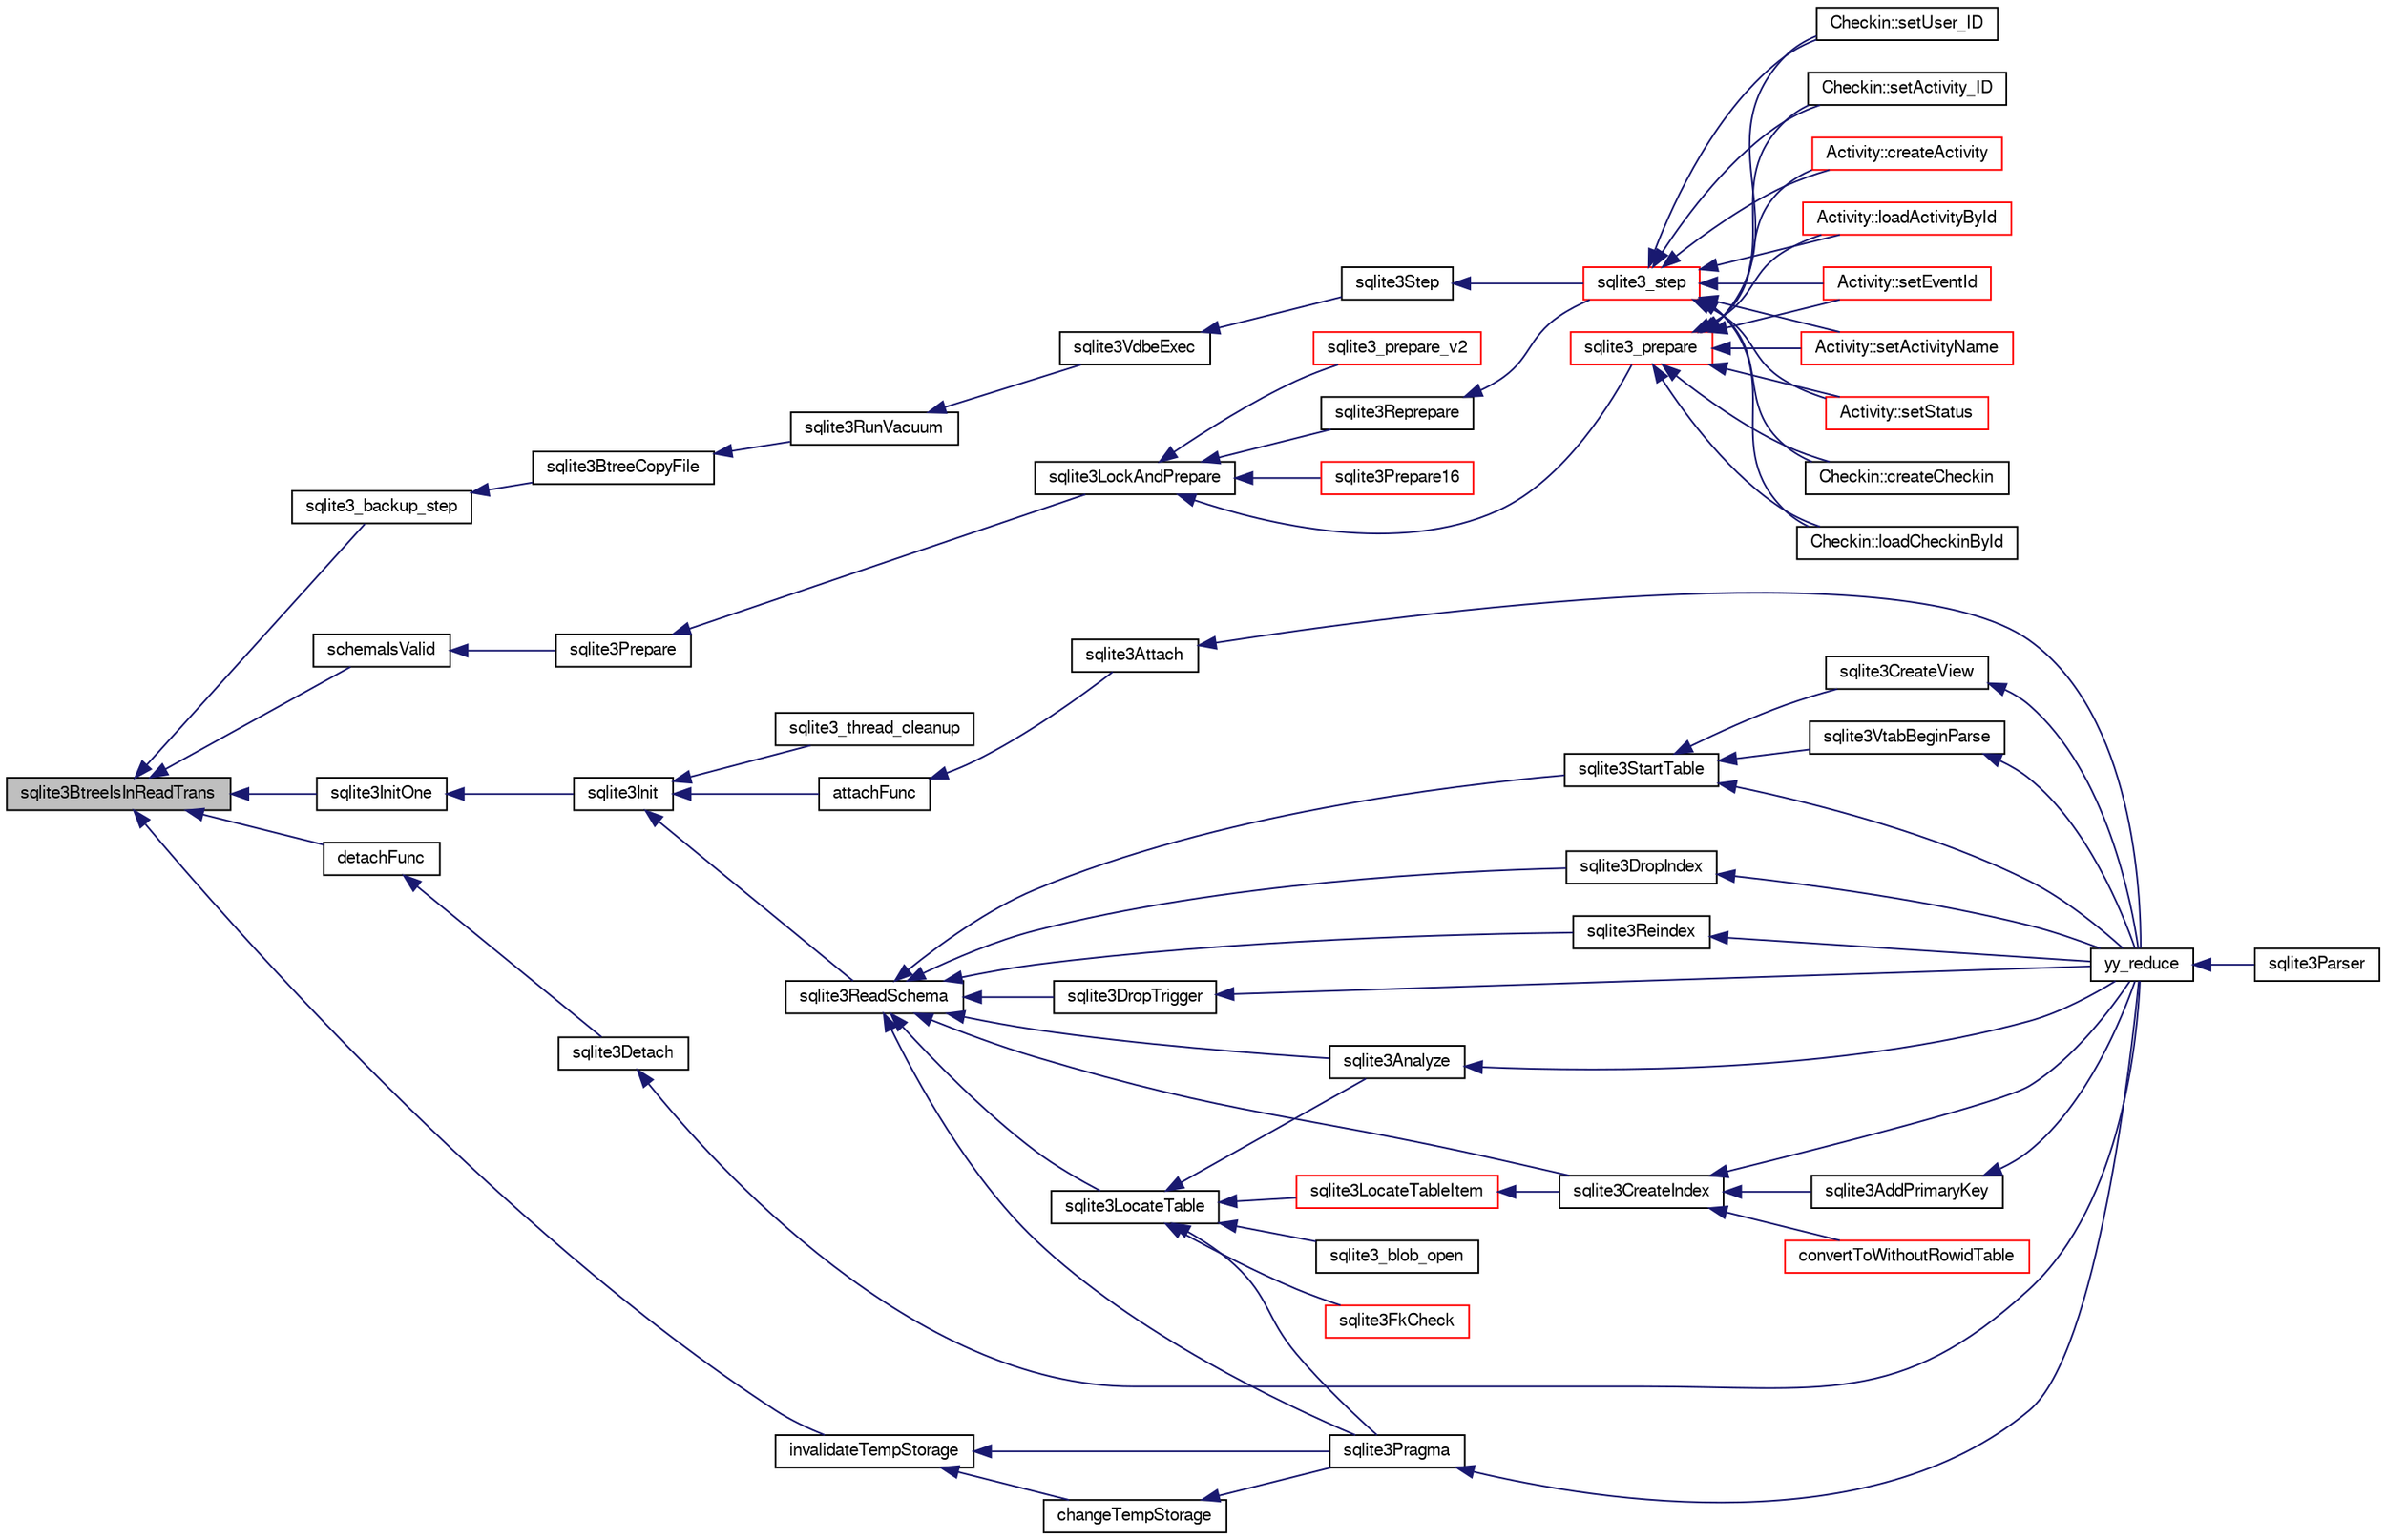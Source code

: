 digraph "sqlite3BtreeIsInReadTrans"
{
  edge [fontname="FreeSans",fontsize="10",labelfontname="FreeSans",labelfontsize="10"];
  node [fontname="FreeSans",fontsize="10",shape=record];
  rankdir="LR";
  Node454949 [label="sqlite3BtreeIsInReadTrans",height=0.2,width=0.4,color="black", fillcolor="grey75", style="filled", fontcolor="black"];
  Node454949 -> Node454950 [dir="back",color="midnightblue",fontsize="10",style="solid",fontname="FreeSans"];
  Node454950 [label="sqlite3_backup_step",height=0.2,width=0.4,color="black", fillcolor="white", style="filled",URL="$sqlite3_8h.html#a1699b75e98d082eebc465a9e64c35269"];
  Node454950 -> Node454951 [dir="back",color="midnightblue",fontsize="10",style="solid",fontname="FreeSans"];
  Node454951 [label="sqlite3BtreeCopyFile",height=0.2,width=0.4,color="black", fillcolor="white", style="filled",URL="$sqlite3_8c.html#a4d9e19a79f0d5c1dfcef0bd137ae83f9"];
  Node454951 -> Node454952 [dir="back",color="midnightblue",fontsize="10",style="solid",fontname="FreeSans"];
  Node454952 [label="sqlite3RunVacuum",height=0.2,width=0.4,color="black", fillcolor="white", style="filled",URL="$sqlite3_8c.html#a5e83ddc7b3e7e8e79ad5d1fc92de1d2f"];
  Node454952 -> Node454953 [dir="back",color="midnightblue",fontsize="10",style="solid",fontname="FreeSans"];
  Node454953 [label="sqlite3VdbeExec",height=0.2,width=0.4,color="black", fillcolor="white", style="filled",URL="$sqlite3_8c.html#a8ce40a614bdc56719c4d642b1e4dfb21"];
  Node454953 -> Node454954 [dir="back",color="midnightblue",fontsize="10",style="solid",fontname="FreeSans"];
  Node454954 [label="sqlite3Step",height=0.2,width=0.4,color="black", fillcolor="white", style="filled",URL="$sqlite3_8c.html#a3f2872e873e2758a4beedad1d5113554"];
  Node454954 -> Node454955 [dir="back",color="midnightblue",fontsize="10",style="solid",fontname="FreeSans"];
  Node454955 [label="sqlite3_step",height=0.2,width=0.4,color="red", fillcolor="white", style="filled",URL="$sqlite3_8h.html#ac1e491ce36b7471eb28387f7d3c74334"];
  Node454955 -> Node454956 [dir="back",color="midnightblue",fontsize="10",style="solid",fontname="FreeSans"];
  Node454956 [label="Activity::createActivity",height=0.2,width=0.4,color="red", fillcolor="white", style="filled",URL="$classActivity.html#a813cc5e52c14ab49b39014c134e3425b"];
  Node454955 -> Node454959 [dir="back",color="midnightblue",fontsize="10",style="solid",fontname="FreeSans"];
  Node454959 [label="Activity::loadActivityById",height=0.2,width=0.4,color="red", fillcolor="white", style="filled",URL="$classActivity.html#abe4ffb4f08a47212ebf9013259d9e7fd"];
  Node454955 -> Node454961 [dir="back",color="midnightblue",fontsize="10",style="solid",fontname="FreeSans"];
  Node454961 [label="Activity::setEventId",height=0.2,width=0.4,color="red", fillcolor="white", style="filled",URL="$classActivity.html#adb1d0fd0d08f473e068f0a4086bfa9ca"];
  Node454955 -> Node454962 [dir="back",color="midnightblue",fontsize="10",style="solid",fontname="FreeSans"];
  Node454962 [label="Activity::setActivityName",height=0.2,width=0.4,color="red", fillcolor="white", style="filled",URL="$classActivity.html#a62dc3737b33915a36086f9dd26d16a81"];
  Node454955 -> Node454963 [dir="back",color="midnightblue",fontsize="10",style="solid",fontname="FreeSans"];
  Node454963 [label="Activity::setStatus",height=0.2,width=0.4,color="red", fillcolor="white", style="filled",URL="$classActivity.html#af618135a7738f4d2a7ee147a8ef912ea"];
  Node454955 -> Node454964 [dir="back",color="midnightblue",fontsize="10",style="solid",fontname="FreeSans"];
  Node454964 [label="Checkin::createCheckin",height=0.2,width=0.4,color="black", fillcolor="white", style="filled",URL="$classCheckin.html#a4e40acdf7fff0e607f6de4f24f3a163c"];
  Node454955 -> Node454965 [dir="back",color="midnightblue",fontsize="10",style="solid",fontname="FreeSans"];
  Node454965 [label="Checkin::loadCheckinById",height=0.2,width=0.4,color="black", fillcolor="white", style="filled",URL="$classCheckin.html#a3461f70ea6c68475225f2a07f78a21e0"];
  Node454955 -> Node454966 [dir="back",color="midnightblue",fontsize="10",style="solid",fontname="FreeSans"];
  Node454966 [label="Checkin::setUser_ID",height=0.2,width=0.4,color="black", fillcolor="white", style="filled",URL="$classCheckin.html#a76ab640f4f912876dbebf183db5359c6"];
  Node454955 -> Node454967 [dir="back",color="midnightblue",fontsize="10",style="solid",fontname="FreeSans"];
  Node454967 [label="Checkin::setActivity_ID",height=0.2,width=0.4,color="black", fillcolor="white", style="filled",URL="$classCheckin.html#ab2ff3ec2604ec73a42af25874a00b232"];
  Node454949 -> Node455165 [dir="back",color="midnightblue",fontsize="10",style="solid",fontname="FreeSans"];
  Node455165 [label="detachFunc",height=0.2,width=0.4,color="black", fillcolor="white", style="filled",URL="$sqlite3_8c.html#a2b3dd04cb87abd088926ab0082a60b77"];
  Node455165 -> Node455025 [dir="back",color="midnightblue",fontsize="10",style="solid",fontname="FreeSans"];
  Node455025 [label="sqlite3Detach",height=0.2,width=0.4,color="black", fillcolor="white", style="filled",URL="$sqlite3_8c.html#ab1a5a0b01c7560aef5e0b8603a68747d"];
  Node455025 -> Node454983 [dir="back",color="midnightblue",fontsize="10",style="solid",fontname="FreeSans"];
  Node454983 [label="yy_reduce",height=0.2,width=0.4,color="black", fillcolor="white", style="filled",URL="$sqlite3_8c.html#a7c419a9b25711c666a9a2449ef377f14"];
  Node454983 -> Node454984 [dir="back",color="midnightblue",fontsize="10",style="solid",fontname="FreeSans"];
  Node454984 [label="sqlite3Parser",height=0.2,width=0.4,color="black", fillcolor="white", style="filled",URL="$sqlite3_8c.html#a0327d71a5fabe0b6a343d78a2602e72a"];
  Node454949 -> Node455166 [dir="back",color="midnightblue",fontsize="10",style="solid",fontname="FreeSans"];
  Node455166 [label="invalidateTempStorage",height=0.2,width=0.4,color="black", fillcolor="white", style="filled",URL="$sqlite3_8c.html#a759777a1eb3c3e96a5af94932b39e69a"];
  Node455166 -> Node455167 [dir="back",color="midnightblue",fontsize="10",style="solid",fontname="FreeSans"];
  Node455167 [label="changeTempStorage",height=0.2,width=0.4,color="black", fillcolor="white", style="filled",URL="$sqlite3_8c.html#abd43abe0a0959a45c786b9865ed52904"];
  Node455167 -> Node455031 [dir="back",color="midnightblue",fontsize="10",style="solid",fontname="FreeSans"];
  Node455031 [label="sqlite3Pragma",height=0.2,width=0.4,color="black", fillcolor="white", style="filled",URL="$sqlite3_8c.html#a111391370f58f8e6a6eca51fd34d62ed"];
  Node455031 -> Node454983 [dir="back",color="midnightblue",fontsize="10",style="solid",fontname="FreeSans"];
  Node455166 -> Node455031 [dir="back",color="midnightblue",fontsize="10",style="solid",fontname="FreeSans"];
  Node454949 -> Node454979 [dir="back",color="midnightblue",fontsize="10",style="solid",fontname="FreeSans"];
  Node454979 [label="sqlite3InitOne",height=0.2,width=0.4,color="black", fillcolor="white", style="filled",URL="$sqlite3_8c.html#ac4318b25df65269906b0379251fe9b85"];
  Node454979 -> Node454980 [dir="back",color="midnightblue",fontsize="10",style="solid",fontname="FreeSans"];
  Node454980 [label="sqlite3Init",height=0.2,width=0.4,color="black", fillcolor="white", style="filled",URL="$sqlite3_8c.html#aed74e3dc765631a833f522f425ff5a48"];
  Node454980 -> Node454981 [dir="back",color="midnightblue",fontsize="10",style="solid",fontname="FreeSans"];
  Node454981 [label="attachFunc",height=0.2,width=0.4,color="black", fillcolor="white", style="filled",URL="$sqlite3_8c.html#a69cb751a7da501b9a0aa37e0d7c3eaf7"];
  Node454981 -> Node454982 [dir="back",color="midnightblue",fontsize="10",style="solid",fontname="FreeSans"];
  Node454982 [label="sqlite3Attach",height=0.2,width=0.4,color="black", fillcolor="white", style="filled",URL="$sqlite3_8c.html#ae0907fe0b43cc1b4c7e6a16213e8546f"];
  Node454982 -> Node454983 [dir="back",color="midnightblue",fontsize="10",style="solid",fontname="FreeSans"];
  Node454980 -> Node454985 [dir="back",color="midnightblue",fontsize="10",style="solid",fontname="FreeSans"];
  Node454985 [label="sqlite3ReadSchema",height=0.2,width=0.4,color="black", fillcolor="white", style="filled",URL="$sqlite3_8c.html#ac41a97f30334f7d35b2b5713097eca90"];
  Node454985 -> Node454986 [dir="back",color="midnightblue",fontsize="10",style="solid",fontname="FreeSans"];
  Node454986 [label="sqlite3Analyze",height=0.2,width=0.4,color="black", fillcolor="white", style="filled",URL="$sqlite3_8c.html#ac696deb1ccaae3fa855cfbd0bfd4d048"];
  Node454986 -> Node454983 [dir="back",color="midnightblue",fontsize="10",style="solid",fontname="FreeSans"];
  Node454985 -> Node454987 [dir="back",color="midnightblue",fontsize="10",style="solid",fontname="FreeSans"];
  Node454987 [label="sqlite3LocateTable",height=0.2,width=0.4,color="black", fillcolor="white", style="filled",URL="$sqlite3_8c.html#adfeea5b18971250d4ff7f5a44e134d75"];
  Node454987 -> Node454975 [dir="back",color="midnightblue",fontsize="10",style="solid",fontname="FreeSans"];
  Node454975 [label="sqlite3_blob_open",height=0.2,width=0.4,color="black", fillcolor="white", style="filled",URL="$sqlite3_8h.html#adb8ad839a5bdd62a43785132bc7dd518"];
  Node454987 -> Node454986 [dir="back",color="midnightblue",fontsize="10",style="solid",fontname="FreeSans"];
  Node454987 -> Node454988 [dir="back",color="midnightblue",fontsize="10",style="solid",fontname="FreeSans"];
  Node454988 [label="sqlite3LocateTableItem",height=0.2,width=0.4,color="red", fillcolor="white", style="filled",URL="$sqlite3_8c.html#ac80229652e6d3200bd88dff77f874888"];
  Node454988 -> Node454992 [dir="back",color="midnightblue",fontsize="10",style="solid",fontname="FreeSans"];
  Node454992 [label="sqlite3CreateIndex",height=0.2,width=0.4,color="black", fillcolor="white", style="filled",URL="$sqlite3_8c.html#a8dbe5e590ab6c58a8c45f34f7c81e825"];
  Node454992 -> Node454993 [dir="back",color="midnightblue",fontsize="10",style="solid",fontname="FreeSans"];
  Node454993 [label="sqlite3AddPrimaryKey",height=0.2,width=0.4,color="black", fillcolor="white", style="filled",URL="$sqlite3_8c.html#af2b0672c3379d2a7d927d210ae0ade62"];
  Node454993 -> Node454983 [dir="back",color="midnightblue",fontsize="10",style="solid",fontname="FreeSans"];
  Node454992 -> Node454994 [dir="back",color="midnightblue",fontsize="10",style="solid",fontname="FreeSans"];
  Node454994 [label="convertToWithoutRowidTable",height=0.2,width=0.4,color="red", fillcolor="white", style="filled",URL="$sqlite3_8c.html#a0d41effc4e4a0ba740429a08f6747313"];
  Node454992 -> Node454983 [dir="back",color="midnightblue",fontsize="10",style="solid",fontname="FreeSans"];
  Node454987 -> Node455027 [dir="back",color="midnightblue",fontsize="10",style="solid",fontname="FreeSans"];
  Node455027 [label="sqlite3FkCheck",height=0.2,width=0.4,color="red", fillcolor="white", style="filled",URL="$sqlite3_8c.html#aa38fb76c7d6f48f19772877a41703b92"];
  Node454987 -> Node455031 [dir="back",color="midnightblue",fontsize="10",style="solid",fontname="FreeSans"];
  Node454985 -> Node455075 [dir="back",color="midnightblue",fontsize="10",style="solid",fontname="FreeSans"];
  Node455075 [label="sqlite3StartTable",height=0.2,width=0.4,color="black", fillcolor="white", style="filled",URL="$sqlite3_8c.html#af49b4395f39d9078a0dda2484c183012"];
  Node455075 -> Node454996 [dir="back",color="midnightblue",fontsize="10",style="solid",fontname="FreeSans"];
  Node454996 [label="sqlite3CreateView",height=0.2,width=0.4,color="black", fillcolor="white", style="filled",URL="$sqlite3_8c.html#a9d85cb00ff71dee5cd9a019503a6982e"];
  Node454996 -> Node454983 [dir="back",color="midnightblue",fontsize="10",style="solid",fontname="FreeSans"];
  Node455075 -> Node455076 [dir="back",color="midnightblue",fontsize="10",style="solid",fontname="FreeSans"];
  Node455076 [label="sqlite3VtabBeginParse",height=0.2,width=0.4,color="black", fillcolor="white", style="filled",URL="$sqlite3_8c.html#a081b9e174ed9650ac90990d60cd36e96"];
  Node455076 -> Node454983 [dir="back",color="midnightblue",fontsize="10",style="solid",fontname="FreeSans"];
  Node455075 -> Node454983 [dir="back",color="midnightblue",fontsize="10",style="solid",fontname="FreeSans"];
  Node454985 -> Node454992 [dir="back",color="midnightblue",fontsize="10",style="solid",fontname="FreeSans"];
  Node454985 -> Node455077 [dir="back",color="midnightblue",fontsize="10",style="solid",fontname="FreeSans"];
  Node455077 [label="sqlite3DropIndex",height=0.2,width=0.4,color="black", fillcolor="white", style="filled",URL="$sqlite3_8c.html#a3ffd2536f34a0cf6d427710b06b71e83"];
  Node455077 -> Node454983 [dir="back",color="midnightblue",fontsize="10",style="solid",fontname="FreeSans"];
  Node454985 -> Node455045 [dir="back",color="midnightblue",fontsize="10",style="solid",fontname="FreeSans"];
  Node455045 [label="sqlite3Reindex",height=0.2,width=0.4,color="black", fillcolor="white", style="filled",URL="$sqlite3_8c.html#abd189e31189391e1ef114b413ff4abbf"];
  Node455045 -> Node454983 [dir="back",color="midnightblue",fontsize="10",style="solid",fontname="FreeSans"];
  Node454985 -> Node455031 [dir="back",color="midnightblue",fontsize="10",style="solid",fontname="FreeSans"];
  Node454985 -> Node455078 [dir="back",color="midnightblue",fontsize="10",style="solid",fontname="FreeSans"];
  Node455078 [label="sqlite3DropTrigger",height=0.2,width=0.4,color="black", fillcolor="white", style="filled",URL="$sqlite3_8c.html#affdf1dd65e331b06feaef6ff8636305f"];
  Node455078 -> Node454983 [dir="back",color="midnightblue",fontsize="10",style="solid",fontname="FreeSans"];
  Node454980 -> Node455079 [dir="back",color="midnightblue",fontsize="10",style="solid",fontname="FreeSans"];
  Node455079 [label="sqlite3_thread_cleanup",height=0.2,width=0.4,color="black", fillcolor="white", style="filled",URL="$sqlite3_8h.html#a34980c829db84f02e1a1599063469f06"];
  Node454949 -> Node455163 [dir="back",color="midnightblue",fontsize="10",style="solid",fontname="FreeSans"];
  Node455163 [label="schemaIsValid",height=0.2,width=0.4,color="black", fillcolor="white", style="filled",URL="$sqlite3_8c.html#a7c466fe28e7ca6f46b8bf72c46d9738d"];
  Node455163 -> Node455132 [dir="back",color="midnightblue",fontsize="10",style="solid",fontname="FreeSans"];
  Node455132 [label="sqlite3Prepare",height=0.2,width=0.4,color="black", fillcolor="white", style="filled",URL="$sqlite3_8c.html#acb25890858d0bf4b12eb7aae569f0c7b"];
  Node455132 -> Node455133 [dir="back",color="midnightblue",fontsize="10",style="solid",fontname="FreeSans"];
  Node455133 [label="sqlite3LockAndPrepare",height=0.2,width=0.4,color="black", fillcolor="white", style="filled",URL="$sqlite3_8c.html#a5db1ec5589aa2b02c6d979211a8789bd"];
  Node455133 -> Node455134 [dir="back",color="midnightblue",fontsize="10",style="solid",fontname="FreeSans"];
  Node455134 [label="sqlite3Reprepare",height=0.2,width=0.4,color="black", fillcolor="white", style="filled",URL="$sqlite3_8c.html#a7e2f7299cc947d07e782f6ac561fa937"];
  Node455134 -> Node454955 [dir="back",color="midnightblue",fontsize="10",style="solid",fontname="FreeSans"];
  Node455133 -> Node455135 [dir="back",color="midnightblue",fontsize="10",style="solid",fontname="FreeSans"];
  Node455135 [label="sqlite3_prepare",height=0.2,width=0.4,color="red", fillcolor="white", style="filled",URL="$sqlite3_8h.html#a8c39e7b9dbeff01f0a399b46d4b29f1c"];
  Node455135 -> Node454956 [dir="back",color="midnightblue",fontsize="10",style="solid",fontname="FreeSans"];
  Node455135 -> Node454959 [dir="back",color="midnightblue",fontsize="10",style="solid",fontname="FreeSans"];
  Node455135 -> Node454961 [dir="back",color="midnightblue",fontsize="10",style="solid",fontname="FreeSans"];
  Node455135 -> Node454962 [dir="back",color="midnightblue",fontsize="10",style="solid",fontname="FreeSans"];
  Node455135 -> Node454963 [dir="back",color="midnightblue",fontsize="10",style="solid",fontname="FreeSans"];
  Node455135 -> Node454964 [dir="back",color="midnightblue",fontsize="10",style="solid",fontname="FreeSans"];
  Node455135 -> Node454965 [dir="back",color="midnightblue",fontsize="10",style="solid",fontname="FreeSans"];
  Node455135 -> Node454966 [dir="back",color="midnightblue",fontsize="10",style="solid",fontname="FreeSans"];
  Node455135 -> Node454967 [dir="back",color="midnightblue",fontsize="10",style="solid",fontname="FreeSans"];
  Node455133 -> Node455144 [dir="back",color="midnightblue",fontsize="10",style="solid",fontname="FreeSans"];
  Node455144 [label="sqlite3_prepare_v2",height=0.2,width=0.4,color="red", fillcolor="white", style="filled",URL="$sqlite3_8h.html#a85d4203bb54c984c5325c2f5b3664985"];
  Node455133 -> Node455147 [dir="back",color="midnightblue",fontsize="10",style="solid",fontname="FreeSans"];
  Node455147 [label="sqlite3Prepare16",height=0.2,width=0.4,color="red", fillcolor="white", style="filled",URL="$sqlite3_8c.html#a5842e6724b91885125f83c438da1f15b"];
}
